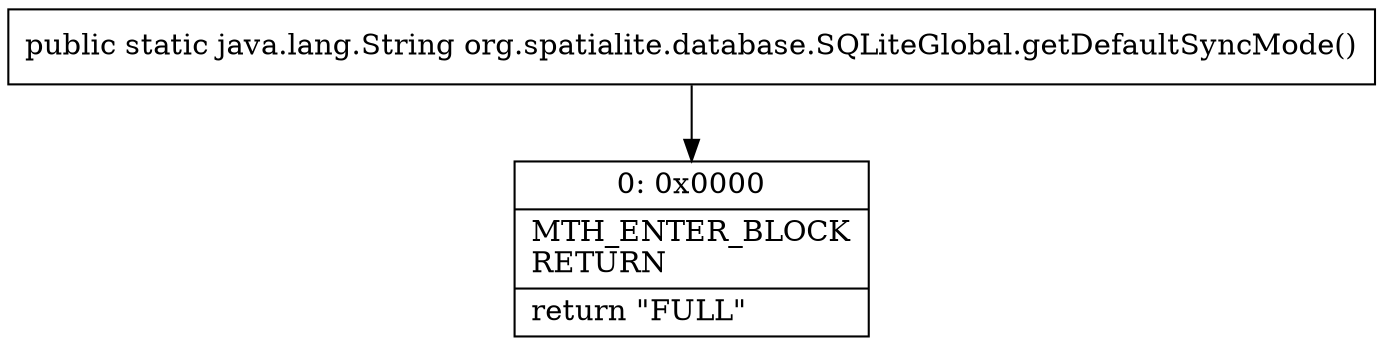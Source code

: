 digraph "CFG fororg.spatialite.database.SQLiteGlobal.getDefaultSyncMode()Ljava\/lang\/String;" {
Node_0 [shape=record,label="{0\:\ 0x0000|MTH_ENTER_BLOCK\lRETURN\l|return \"FULL\"\l}"];
MethodNode[shape=record,label="{public static java.lang.String org.spatialite.database.SQLiteGlobal.getDefaultSyncMode() }"];
MethodNode -> Node_0;
}

